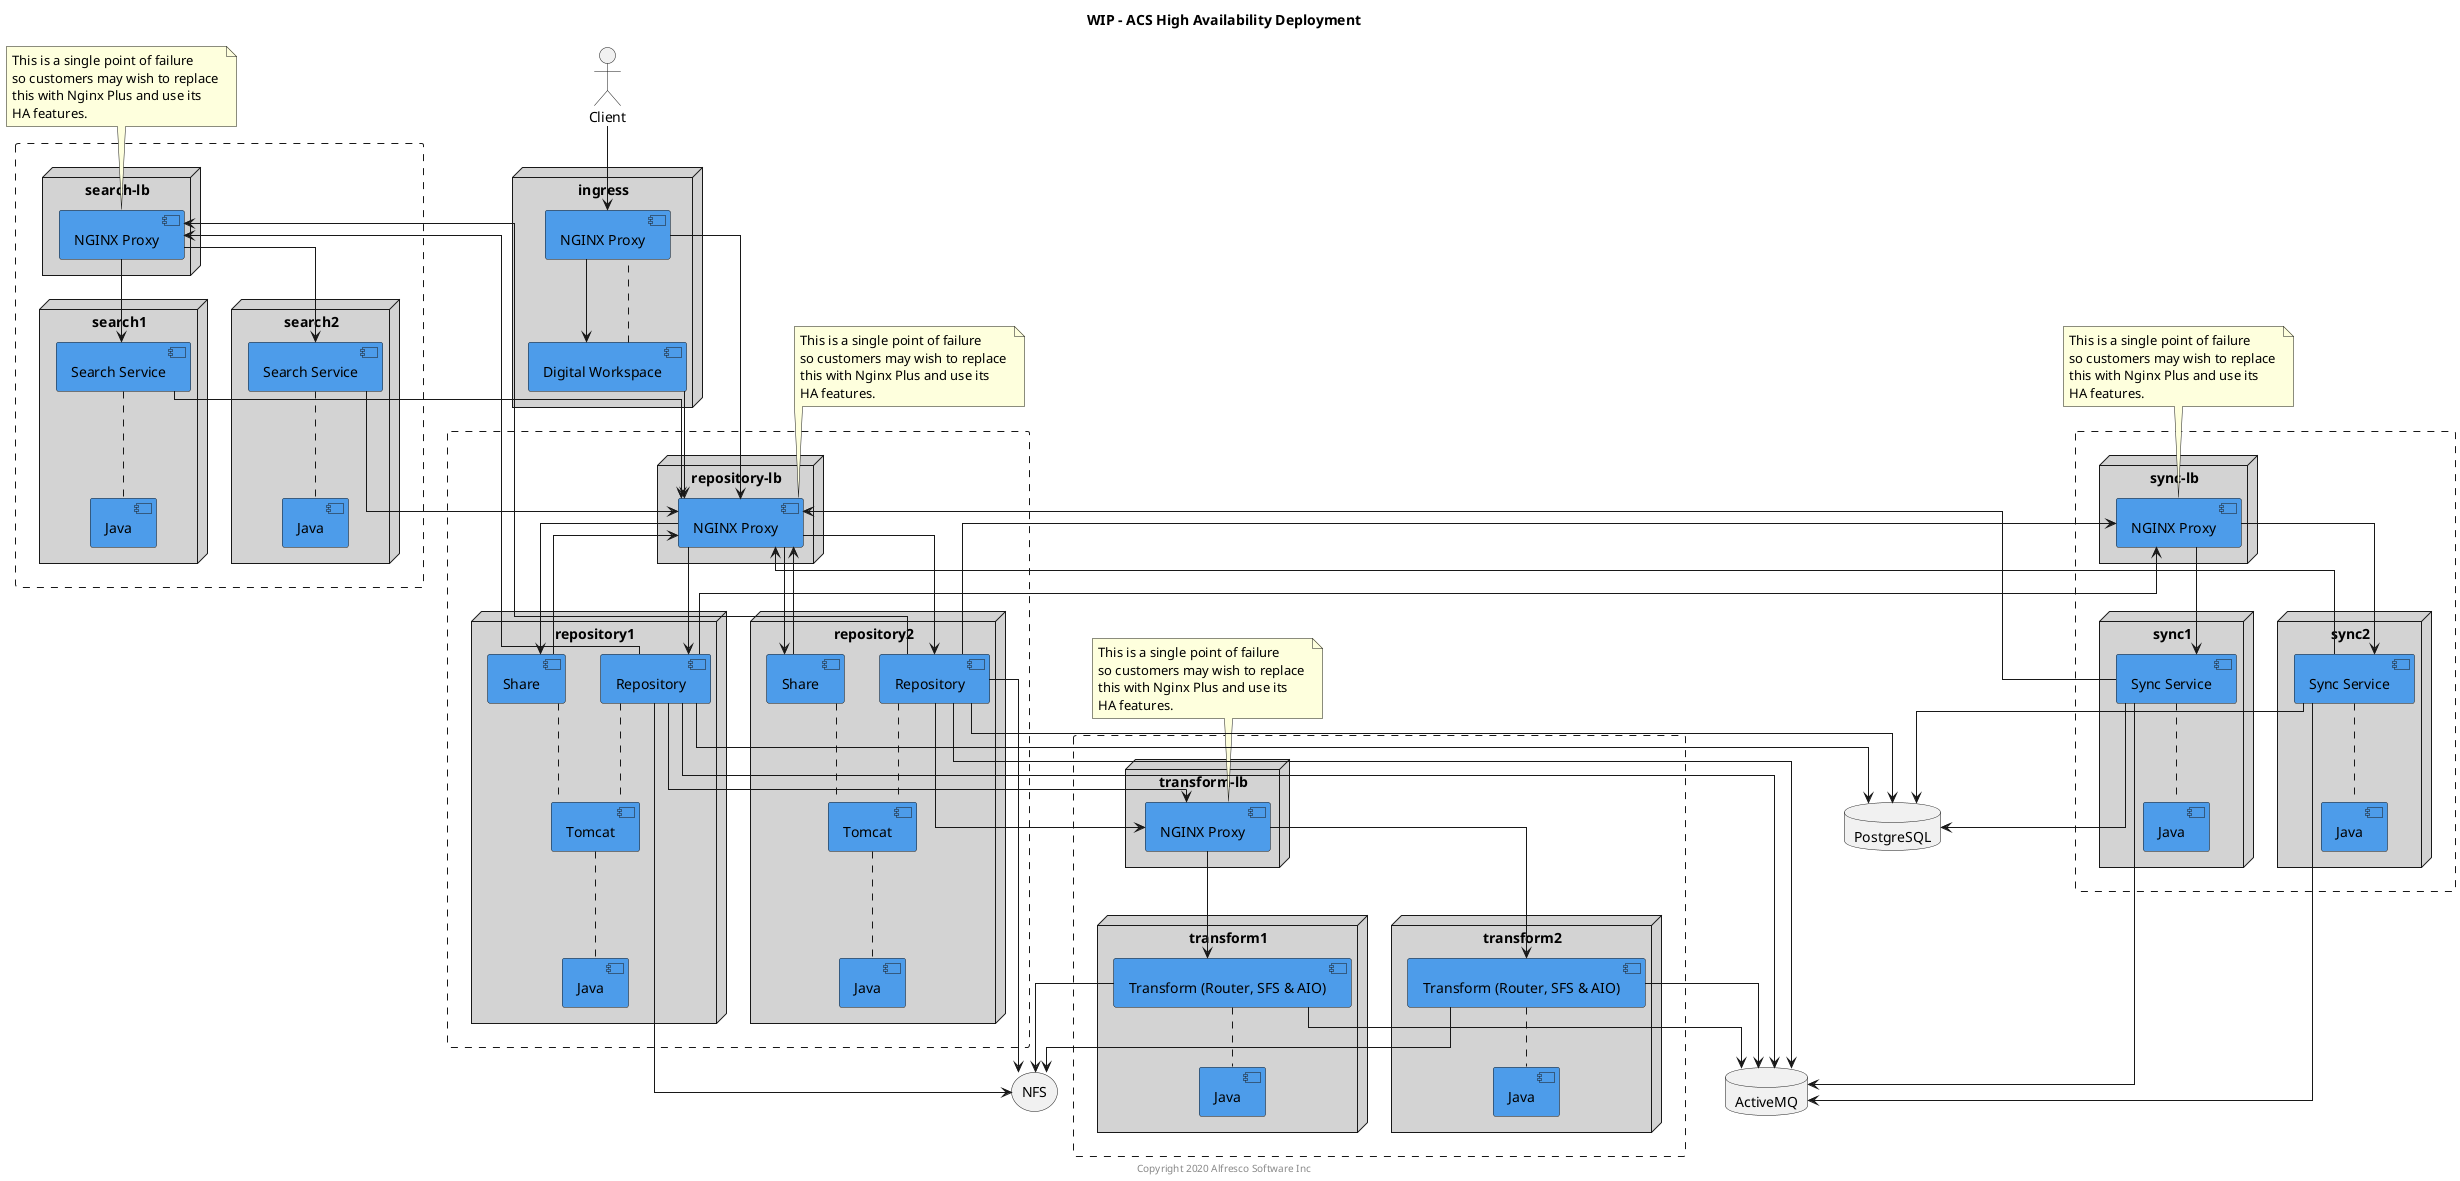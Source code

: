 @startuml

Title: WIP - ACS High Availability Deployment

' NOTE: This is still Work In Progress

skinparam componentStyle uml2
skinparam linetype ortho
skinparam rectangle {
    BorderStyle dashed
}

actor Client

node "ingress" as ingressnode #lightgrey {
    component "NGINX Proxy" as proxy #4d9cea
    component "Digital Workspace" as adw #4d9cea
}

rectangle {
    node "repository-lb" as repolbnode #lightgrey {
        component "NGINX Proxy" as repolb #4d9cea
    }

    node "repository1" as reponode1 #lightgrey {
        component "Repository" as repo1 #4d9cea
        component "Share" as share1 #4d9cea
        component "Tomcat" as tomcat1  #4d9cea
        component "Java" as repojava1 #4d9cea
    }

    node "repository2" as reponode2 #lightgrey {
        component "Repository" as repo2 #4d9cea
        component "Share" as share2 #4d9cea
        component "Tomcat" as tomcat2  #4d9cea
        component "Java" as repojava2 #4d9cea
    }
}

rectangle {
    node "search-lb" as searchlbnode #lightgrey {
        component "NGINX Proxy" as searchlb #4d9cea
    }

    node "search1" as searchnode1 #lightgrey {
        component "Search Service" as search1 #4d9cea
        component "Java" as searchjava1 #4d9cea
    }

    node "search2" as searchnode2 #lightgrey {
        component "Search Service" as search2 #4d9cea
        component "Java" as searchjava2 #4d9cea
    }
}

rectangle {
    node "transform-lb" as transformlbnode #lightgrey {
        component "NGINX Proxy" as transformlb #4d9cea
    }

    node "transform1" as transformnode1 #lightgrey {
        component "Transform (Router, SFS & AIO)" as transform1 #4d9cea
        component "Java" as transformjava1 #4d9cea
    }

    node "transform2" as transformnode2 #lightgrey {
        component "Transform (Router, SFS & AIO)" as transform2 #4d9cea
        component "Java" as transformjava2 #4d9cea
    }
}

rectangle {
    node "sync-lb" as synclbnode #lightgrey {
        component "NGINX Proxy" as synclb #4d9cea
    }

    node "sync1" as syncnode1 #lightgrey {
        component "Sync Service" as sync1 #4d9cea
        component "Java" as syncjava1 #4d9cea
    }

    node "sync2" as syncnode2 #lightgrey {
        component "Sync Service" as sync2 #4d9cea
        component "Java" as syncjava2 #4d9cea
    }
}

database "ActiveMQ" as amq
database "PostgreSQL" as psql
storage "NFS" as nfs

note top of repolb
This is a single point of failure
so customers may wish to replace 
this with Nginx Plus and use its
HA features.
end note

note top of searchlb
This is a single point of failure
so customers may wish to replace 
this with Nginx Plus and use its
HA features.
end note

note top of transformlb
This is a single point of failure
so customers may wish to replace 
this with Nginx Plus and use its
HA features.
end note

note top of synclb
This is a single point of failure
so customers may wish to replace 
this with Nginx Plus and use its
HA features.
end note

adw .. proxy
repo1 .. tomcat1
share1 .. tomcat1
tomcat1 .. repojava1
repo2 .. tomcat2
share2 .. tomcat2
tomcat2 .. repojava2
search1 .. searchjava1
search2 .. searchjava2
transform1 .. transformjava1
transform2 .. transformjava2
sync1 .. syncjava1
sync2 .. syncjava2

Client --> proxy

proxy --> repolb
proxy --> adw

repolb -down-> repo1
repolb -down-> repo2
repolb -down-> share1
repolb -down-> share2
searchlb -down-> search1
searchlb -down-> search2
transformlb -down-> transform1
transformlb -down-> transform2
synclb -down-> sync1
synclb -down-> sync2

share1 --> repolb
share2 --> repolb
adw --> repolb

repo1 --> psql
repo2 --> psql
repo1 --> amq
repo2 --> amq

repo1 --> transformlb
repo2 --> transformlb

repo1 --> searchlb
repo2 --> searchlb
search1 --> repolb
search2 --> repolb

repo1 --> synclb
repo2 --> synclb
sync1 --> repolb
sync2 --> repolb

transform1 --> amq
transform2 --> amq

sync1 --> amq
sync2 --> amq
sync1 --> psql
sync2 --> psql
repo1 --> nfs
repo2 --> nfs
transform1 --> nfs
transform2 --> nfs

center footer Copyright 2020 Alfresco Software Inc

@enduml
